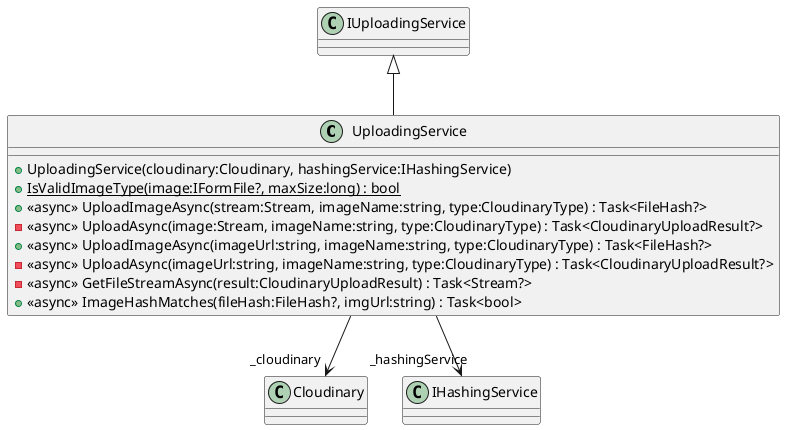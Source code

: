 @startuml
class UploadingService {
    + UploadingService(cloudinary:Cloudinary, hashingService:IHashingService)
    + {static} IsValidImageType(image:IFormFile?, maxSize:long) : bool
    + <<async>> UploadImageAsync(stream:Stream, imageName:string, type:CloudinaryType) : Task<FileHash?>
    - <<async>> UploadAsync(image:Stream, imageName:string, type:CloudinaryType) : Task<CloudinaryUploadResult?>
    + <<async>> UploadImageAsync(imageUrl:string, imageName:string, type:CloudinaryType) : Task<FileHash?>
    - <<async>> UploadAsync(imageUrl:string, imageName:string, type:CloudinaryType) : Task<CloudinaryUploadResult?>
    - <<async>> GetFileStreamAsync(result:CloudinaryUploadResult) : Task<Stream?>
    + <<async>> ImageHashMatches(fileHash:FileHash?, imgUrl:string) : Task<bool>
}
IUploadingService <|-- UploadingService
UploadingService --> "_cloudinary" Cloudinary
UploadingService --> "_hashingService" IHashingService
@enduml
